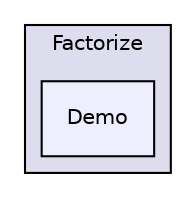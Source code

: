 digraph "libs/SuiteSparse/MATLAB_Tools/Factorize/Demo" {
  compound=true
  node [ fontsize="10", fontname="Helvetica"];
  edge [ labelfontsize="10", labelfontname="Helvetica"];
  subgraph clusterdir_c8c34b253560c3665ae616c32621bb7f {
    graph [ bgcolor="#ddddee", pencolor="black", label="Factorize" fontname="Helvetica", fontsize="10", URL="dir_c8c34b253560c3665ae616c32621bb7f.html"]
  dir_489c310f8593eefd11f53f7ca27b4c06 [shape=box, label="Demo", style="filled", fillcolor="#eeeeff", pencolor="black", URL="dir_489c310f8593eefd11f53f7ca27b4c06.html"];
  }
}
